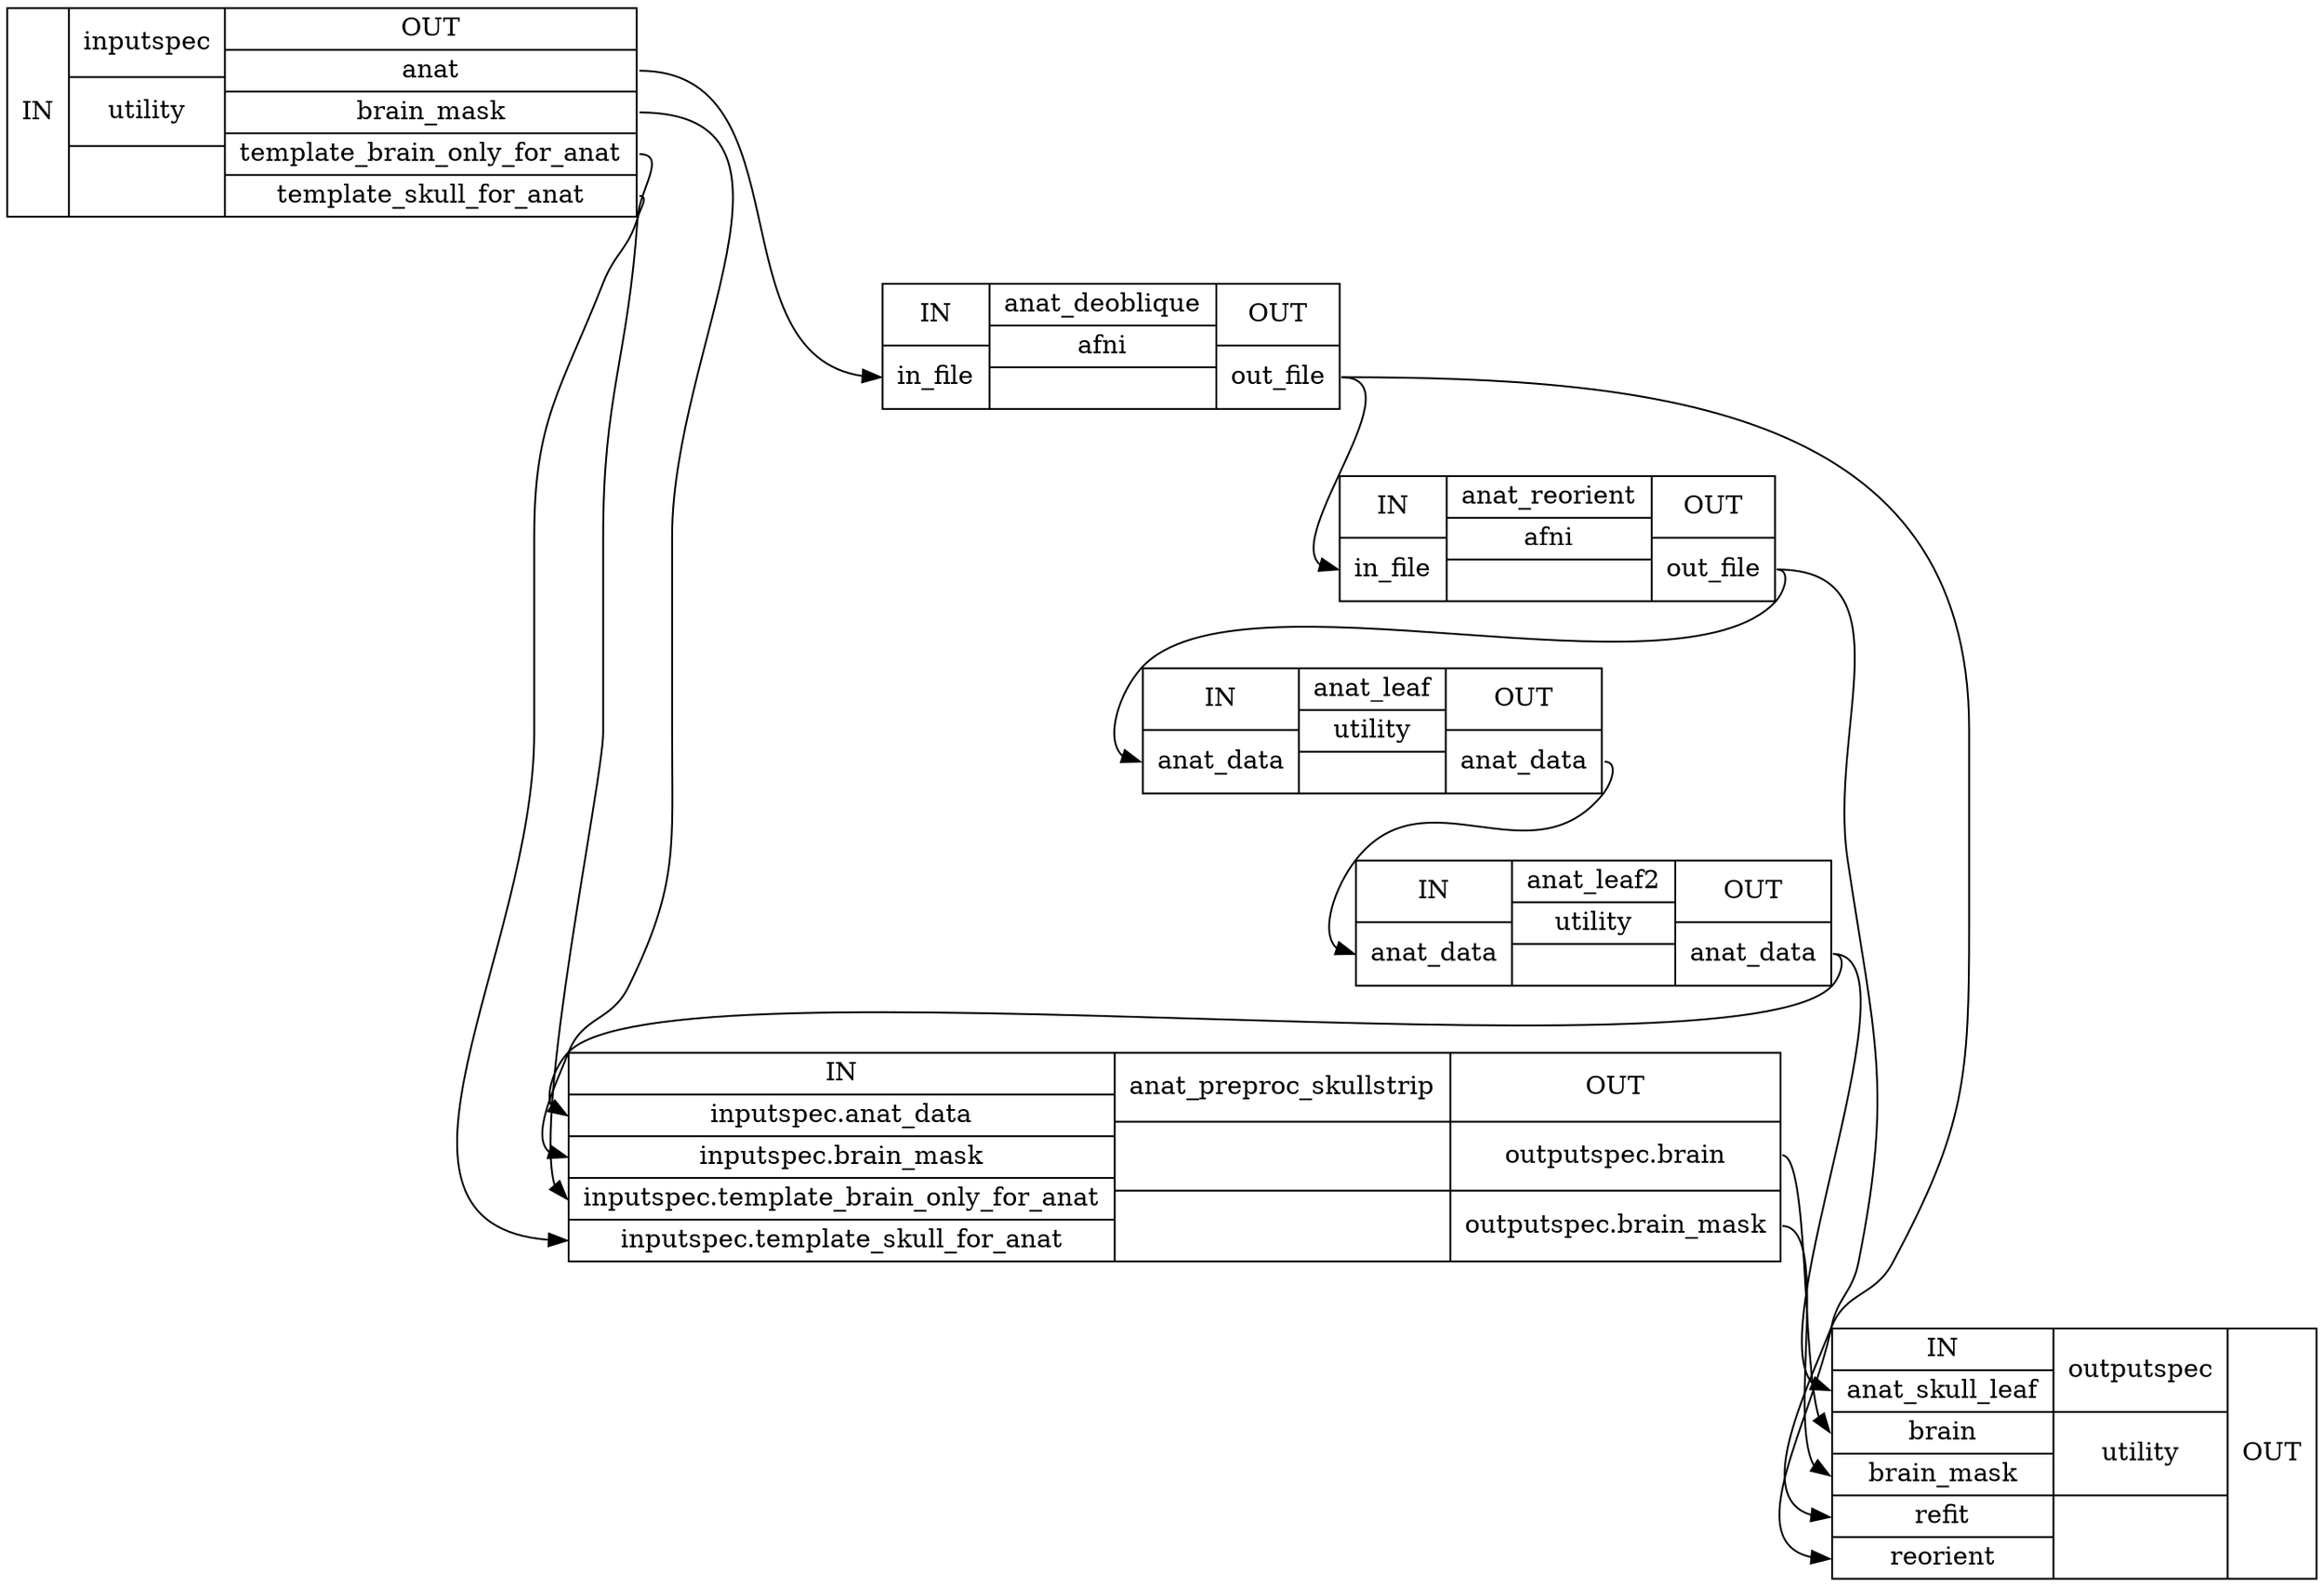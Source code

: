 digraph structs {
node [shape=record];
anat_preprocinputspec [label="{IN}|{ inputspec | utility |  }|{OUT|<outanat> anat|<outbrainmask> brain_mask|<outtemplatebrainonlyforanat> template_brain_only_for_anat|<outtemplateskullforanat> template_skull_for_anat}"];
anat_preprocanat_deoblique [label="{IN|<ininfile> in_file}|{ anat_deoblique | afni |  }|{OUT|<outoutfile> out_file}"];
anat_preprocanat_reorient [label="{IN|<ininfile> in_file}|{ anat_reorient | afni |  }|{OUT|<outoutfile> out_file}"];
anat_preprocanat_leaf [label="{IN|<inanatdata> anat_data}|{ anat_leaf | utility |  }|{OUT|<outanatdata> anat_data}"];
anat_preprocanat_leaf2 [label="{IN|<inanatdata> anat_data}|{ anat_leaf2 | utility |  }|{OUT|<outanatdata> anat_data}"];
anat_preprocanat_preproc_skullstrip [label="{IN|<ininputspecanatdata> inputspec.anat_data|<ininputspecbrainmask> inputspec.brain_mask|<ininputspectemplatebrainonlyforanat> inputspec.template_brain_only_for_anat|<ininputspectemplateskullforanat> inputspec.template_skull_for_anat}|{ anat_preproc_skullstrip |  |  }|{OUT|<outoutputspecbrain> outputspec.brain|<outoutputspecbrainmask> outputspec.brain_mask}"];
anat_preprocoutputspec [label="{IN|<inanatskullleaf> anat_skull_leaf|<inbrain> brain|<inbrainmask> brain_mask|<inrefit> refit|<inreorient> reorient}|{ outputspec | utility |  }|{OUT}"];
anat_preprocanat_deoblique:outoutfile:e -> anat_preprocanat_reorient:ininfile:w;
anat_preprocanat_deoblique:outoutfile:e -> anat_preprocoutputspec:inrefit:w;
anat_preprocanat_leaf2:outanatdata:e -> anat_preprocanat_preproc_skullstrip:ininputspecanatdata:w;
anat_preprocanat_leaf2:outanatdata:e -> anat_preprocoutputspec:inanatskullleaf:w;
anat_preprocanat_leaf:outanatdata:e -> anat_preprocanat_leaf2:inanatdata:w;
anat_preprocanat_preproc_skullstrip:outoutputspecbrain:e -> anat_preprocoutputspec:inbrain:w;
anat_preprocanat_preproc_skullstrip:outoutputspecbrainmask:e -> anat_preprocoutputspec:inbrainmask:w;
anat_preprocanat_reorient:outoutfile:e -> anat_preprocanat_leaf:inanatdata:w;
anat_preprocanat_reorient:outoutfile:e -> anat_preprocoutputspec:inreorient:w;
anat_preprocinputspec:outanat:e -> anat_preprocanat_deoblique:ininfile:w;
anat_preprocinputspec:outbrainmask:e -> anat_preprocanat_preproc_skullstrip:ininputspecbrainmask:w;
anat_preprocinputspec:outtemplatebrainonlyforanat:e -> anat_preprocanat_preproc_skullstrip:ininputspectemplatebrainonlyforanat:w;
anat_preprocinputspec:outtemplateskullforanat:e -> anat_preprocanat_preproc_skullstrip:ininputspectemplateskullforanat:w;
}